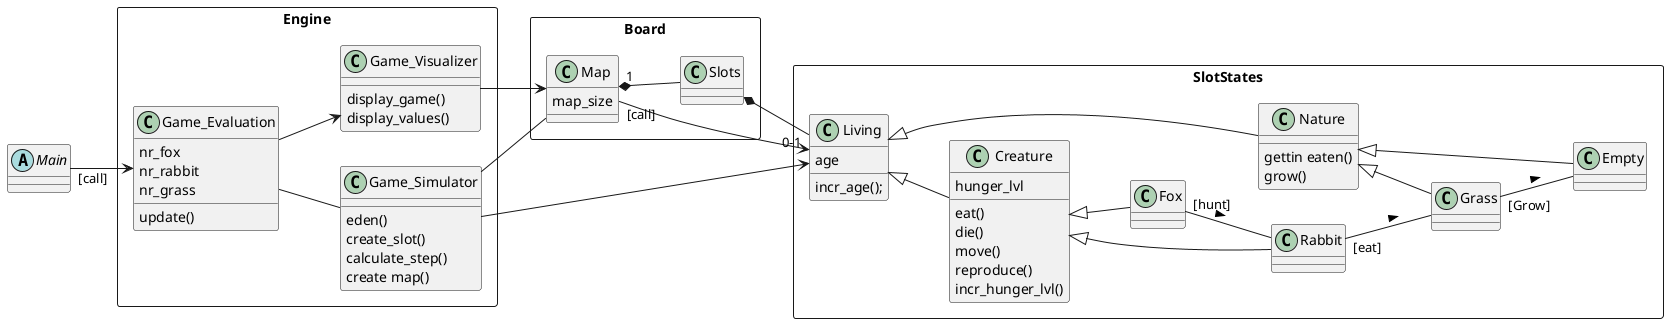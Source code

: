 @startuml

left to right direction


abstract Main{
}

rectangle Engine{

class Game_Simulator{
{method} eden()
{method} create_slot()
{method} calculate_step()
{method} create map()
}

class Game_Evaluation{
{field} nr_fox
{field} nr_rabbit
{field} nr_grass
{method} update()
}

class Game_Visualizer{
{method} display_game()
{method} display_values()
}

}


rectangle Board{

class Slots{
}

class Map{
{field} map_size
}

}

rectangle SlotStates{

class Living{
{field} age
{method} incr_age();
}

class Creature{
{field} hunger_lvl
{method} eat()
{method} die()
{method} move()
{method} reproduce()
{method} incr_hunger_lvl()
}

class Nature{
{method} gettin eaten()
{method} grow()
}


Class Fox{
}

Class Rabbit{
}

Class Grass{
}

Class Empty{
}

}


Main "[call]" --> Game_Evaluation
Map "[call]" --> Living

Map "1" *-- Slots
Slots  *-- "0-1" Living 

Game_Simulator -- Map
Game_Simulator --> Living
Game_Evaluation --> Game_Visualizer
Game_Visualizer --> Map
Game_Evaluation -- Game_Simulator

Living <|-- Nature
Living <|-- Creature
Creature <|-- Fox
Creature <|-- Rabbit
Nature <|-- Grass
Nature <|-- Empty

Fox "[hunt]" -- Rabbit :>
Rabbit "[eat]" -- Grass :>
Grass "[Grow]" -- Empty :>


@enduml